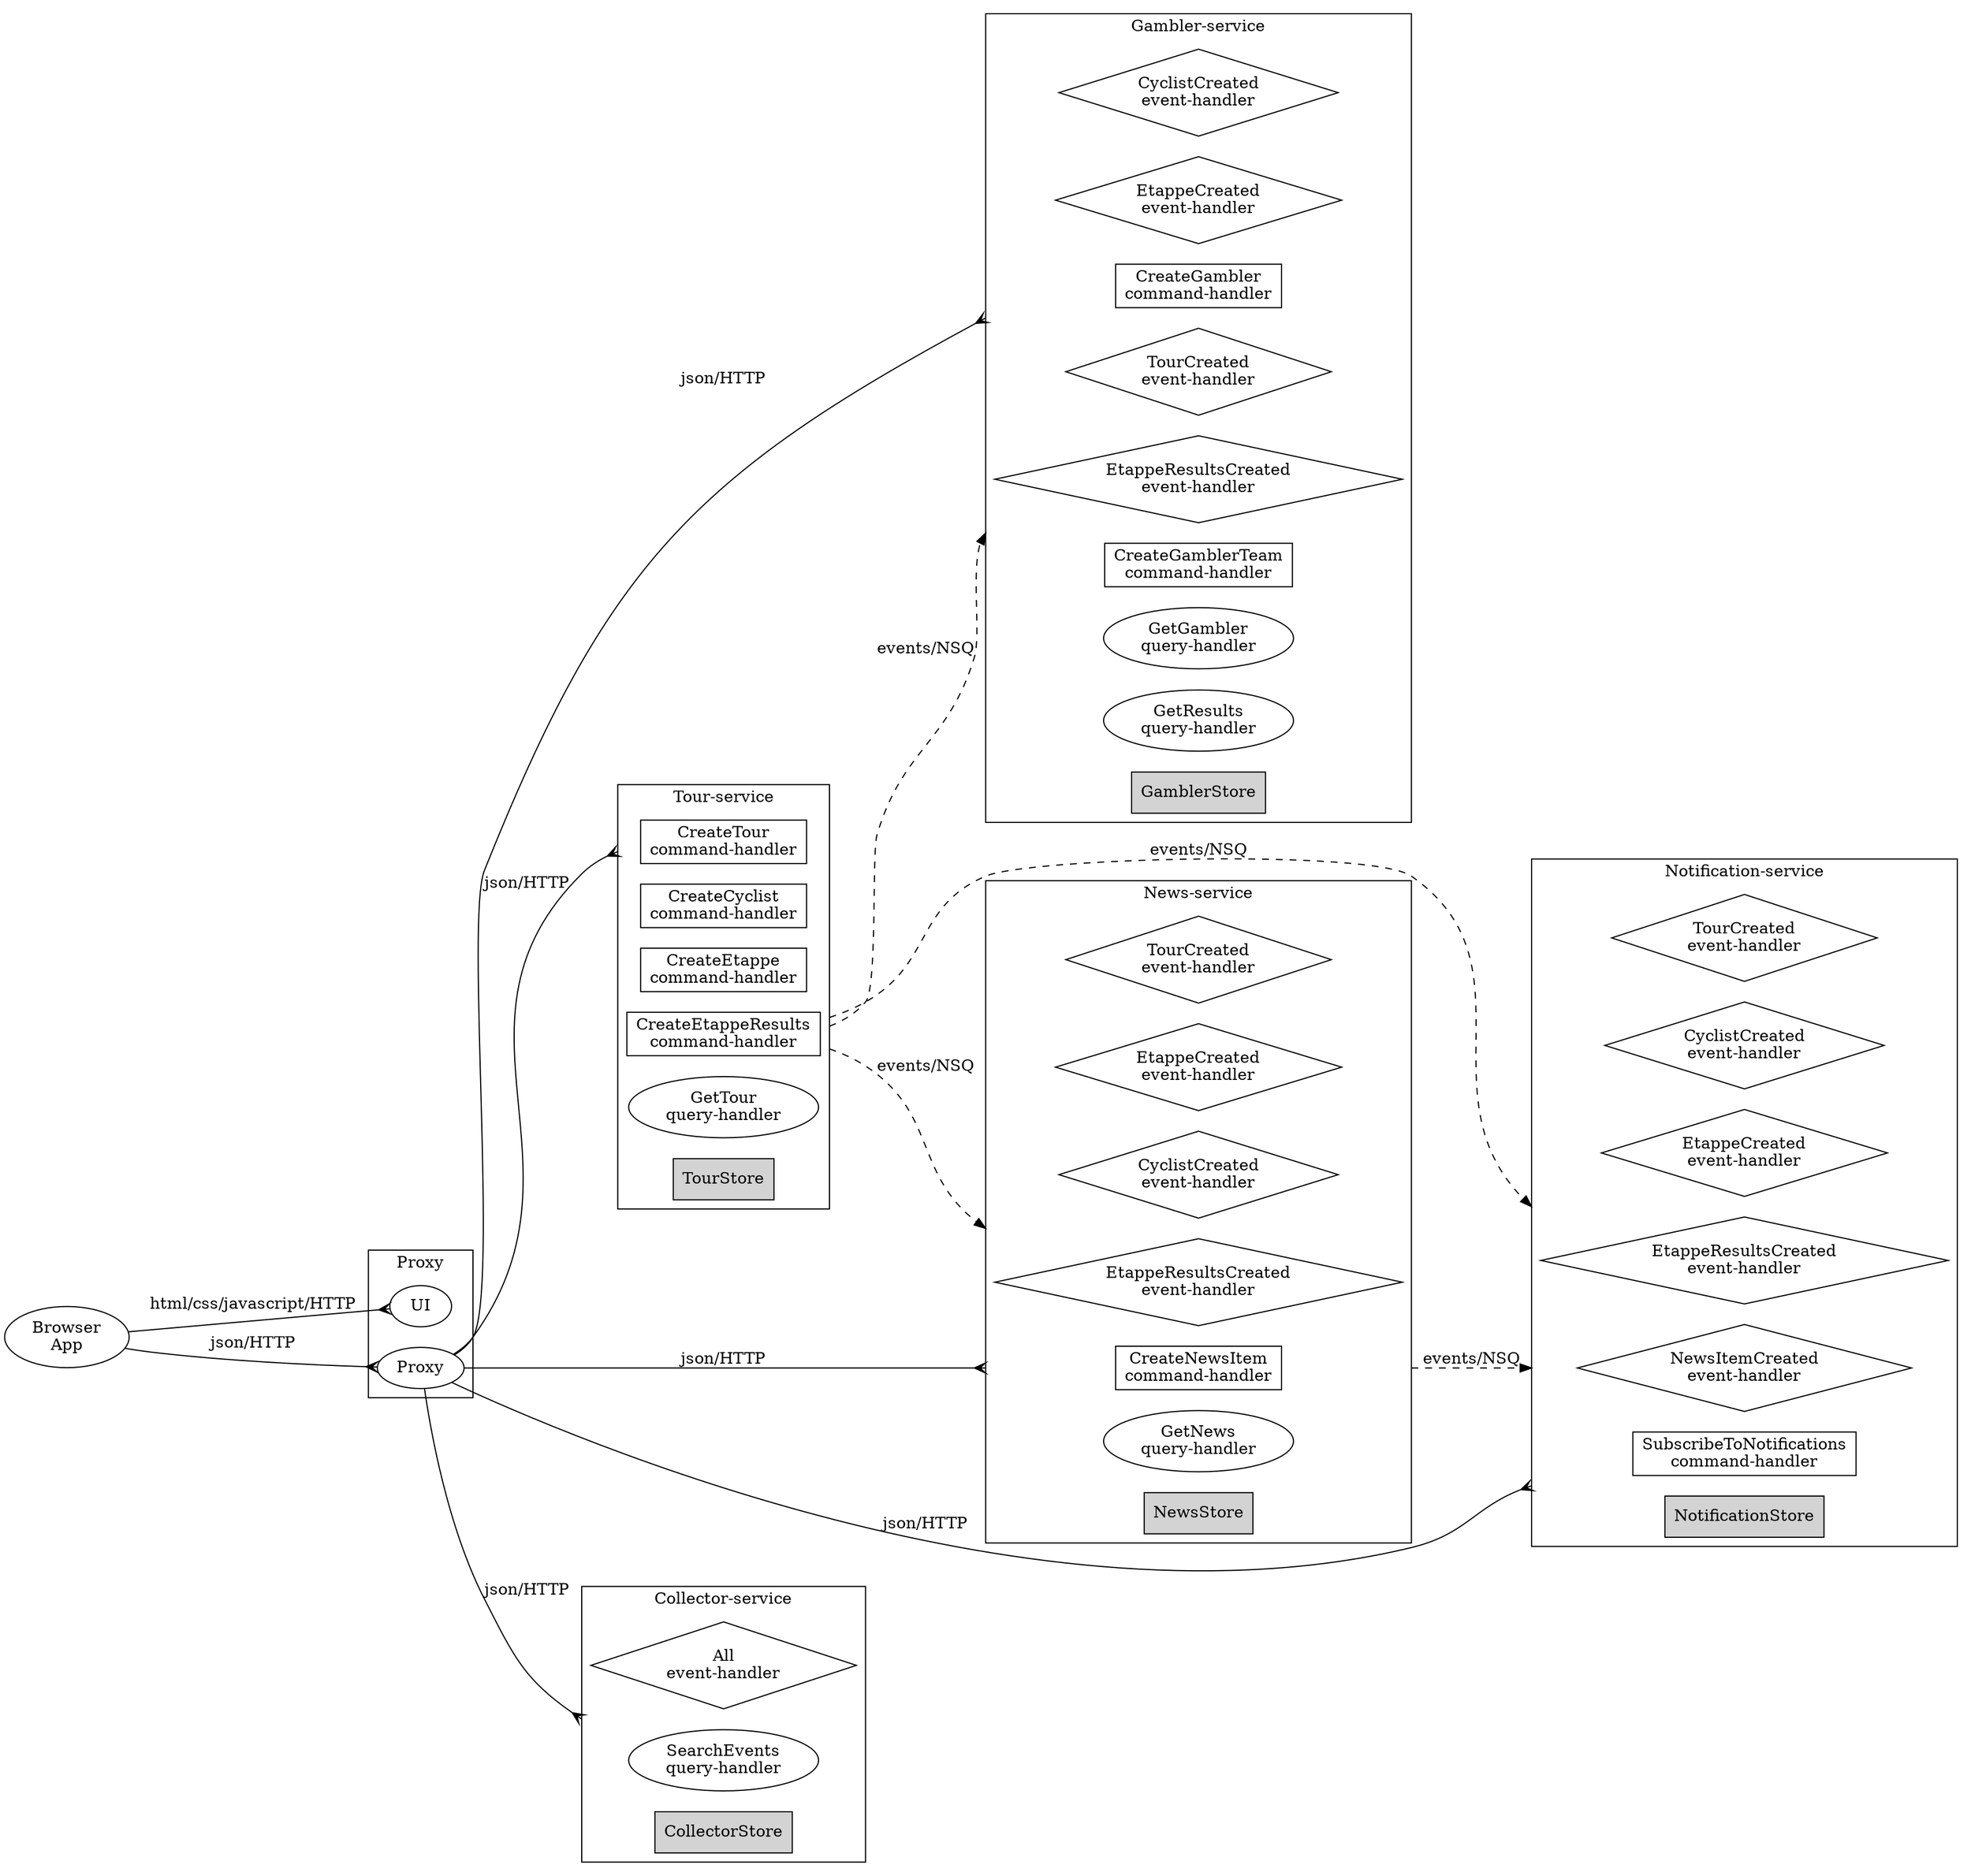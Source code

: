 // Generated automatically by microgen: do not edit manually

digraph G {
    graph [compound=true, rankdir=LR];

	subgraph clusterproxy {
        label="Proxy";

        "UI";
        "Proxy";
    }

// services

	subgraph clustertour {
		
		label="Tour-service";

		// events
		
		// commands
		
			 
				"TourCreateTour"  [label="CreateTour\ncommand-handler", shape=box];
			
		
			 
				"TourCreateCyclist"  [label="CreateCyclist\ncommand-handler", shape=box];
			
		
			 
				"TourCreateEtappe"  [label="CreateEtappe\ncommand-handler", shape=box];
			
		
			 
				"TourCreateEtappeResults"  [label="CreateEtappeResults\ncommand-handler", shape=box];
			
		
			
			    "TourGetTour"  [label="GetTour\nquery-handler"];
			
		
		// store
		"TourStore" [shape=box, style=filled];
	}

	subgraph clustergambler {
		
		label="Gambler-service";

		// events
		 
			"GamblerCyclistCreated" [label="CyclistCreated\nevent-handler", shape=diamond];
		 
			"GamblerEtappeCreated" [label="EtappeCreated\nevent-handler", shape=diamond];
		 
			"GamblerEtappeResultsCreated" [label="EtappeResultsCreated\nevent-handler", shape=diamond];
		 
			"GamblerTourCreated" [label="TourCreated\nevent-handler", shape=diamond];
		
		// commands
		
			 
				"GamblerCreateGambler"  [label="CreateGambler\ncommand-handler", shape=box];
			
		
			 
				"GamblerCreateGamblerTeam"  [label="CreateGamblerTeam\ncommand-handler", shape=box];
			
		
			
			    "GamblerGetGambler"  [label="GetGambler\nquery-handler"];
			
		
			
			    "GamblerGetResults"  [label="GetResults\nquery-handler"];
			
		
		// store
		"GamblerStore" [shape=box, style=filled];
	}

	subgraph clusternews {
		
		label="News-service";

		// events
		 
			"NewsTourCreated" [label="TourCreated\nevent-handler", shape=diamond];
		 
			"NewsEtappeCreated" [label="EtappeCreated\nevent-handler", shape=diamond];
		 
			"NewsCyclistCreated" [label="CyclistCreated\nevent-handler", shape=diamond];
		 
			"NewsEtappeResultsCreated" [label="EtappeResultsCreated\nevent-handler", shape=diamond];
		
		// commands
		
			 
				"NewsCreateNewsItem"  [label="CreateNewsItem\ncommand-handler", shape=box];
			
		
			
			    "NewsGetNews"  [label="GetNews\nquery-handler"];
			
		
		// store
		"NewsStore" [shape=box, style=filled];
	}

	subgraph clusternotification {
		
		label="Notification-service";

		// events
		 
			"NotificationTourCreated" [label="TourCreated\nevent-handler", shape=diamond];
		 
			"NotificationCyclistCreated" [label="CyclistCreated\nevent-handler", shape=diamond];
		 
			"NotificationEtappeCreated" [label="EtappeCreated\nevent-handler", shape=diamond];
		 
			"NotificationEtappeResultsCreated" [label="EtappeResultsCreated\nevent-handler", shape=diamond];
		 
			"NotificationNewsItemCreated" [label="NewsItemCreated\nevent-handler", shape=diamond];
		
		// commands
		
			 
				"NotificationSubscribeToNotifications"  [label="SubscribeToNotifications\ncommand-handler", shape=box];
			
		
		// store
		"NotificationStore" [shape=box, style=filled];
	}


	subgraph clustercollector {
		label="Collector-service";
		
		"Any" [label="All\nevent-handler", shape=diamond];
		"CollectorSearchEvents"  [label="SearchEvents\nquery-handler"];
		"CollectorStore" [shape=box, style=filled];
    }

// legend does not really clear things, so skip
//    subgraph clusterlegend {
//		label="Legend";
//		"CommandHandler"  [label="Command-handler", shape=box];
//		"EventHandler"  [label="Event-handler", shape=diamond];
//		"QueryHandler"  [label="Query-handler"];
//		"Store local to service" [shape=box, style=filled];
//   }
//	"CommandHandler" -> "EventHandler" [label="event", style=dashed];
//    "Client" -> "CommandHandler" [label="command over HTTP"];
//    "Client" -> "QueryHandler" [label="query over HTTP"];


	// edges
	"Browser\nApp" -> "UI" [label="html/css/javascript/HTTP",arrowhead=crow];
	"Browser\nApp" -> "Proxy" [label="json/HTTP",arrowhead=crow];
	
	// edges for comamnds

	
	"Proxy" -> "TourCreateTour" [label="json/HTTP", lhead=clustertour, arrowhead=crow];
	// omit other commands and queries for readability
	
	//"Proxy" -> "TourCreateCyclist" [label="json/HTTP", arrowhead=crow];
	
	//"Proxy" -> "TourCreateEtappe" [label="json/HTTP", arrowhead=crow];
	
	//"Proxy" -> "TourCreateEtappeResults" [label="json/HTTP", arrowhead=crow];
	
	//"Proxy" -> "TourGetTour" [label="json/HTTP", arrowhead=crow];
	

	
	"Proxy" -> "GamblerCreateGambler" [label="json/HTTP", lhead=clustergambler, arrowhead=crow];
	// omit other commands and queries for readability
	
	//"Proxy" -> "GamblerCreateGamblerTeam" [label="json/HTTP", arrowhead=crow];
	
	//"Proxy" -> "GamblerGetGambler" [label="json/HTTP", arrowhead=crow];
	
	//"Proxy" -> "GamblerGetResults" [label="json/HTTP", arrowhead=crow];
	

	
	"Proxy" -> "NewsCreateNewsItem" [label="json/HTTP", lhead=clusternews, arrowhead=crow];
	// omit other commands and queries for readability
	
	//"Proxy" -> "NewsGetNews" [label="json/HTTP", arrowhead=crow];
	

	
	"Proxy" -> "NotificationSubscribeToNotifications" [label="json/HTTP", lhead=clusternotification, arrowhead=crow];
	// omit other commands and queries for readability
	

	"Proxy" -> "CollectorSearchEvents" [label="json/HTTP", lhead=clustercollector, arrowhead=crow];

	// edges for events
	"TourCreateEtappeResults" -> "GamblerEtappeResultsCreated" [label="events/NSQ", ltail="clustertour", lhead="clustergambler",style=dashed];
	"TourCreateEtappeResults" -> "NewsEtappeResultsCreated" [label="events/NSQ", ltail="clustertour", lhead="clusternews",style=dashed];
	"TourCreateEtappeResults" -> "NotificationEtappeResultsCreated" [label="events/NSQ", ltail="clustertour", lhead="clusternotification",style=dashed];
	"NewsCreateNewsItem" -> "NotificationNewsItemCreated" [label="events/NSQ", ltail="clusternews", lhead="clusternotification",style=dashed];


}